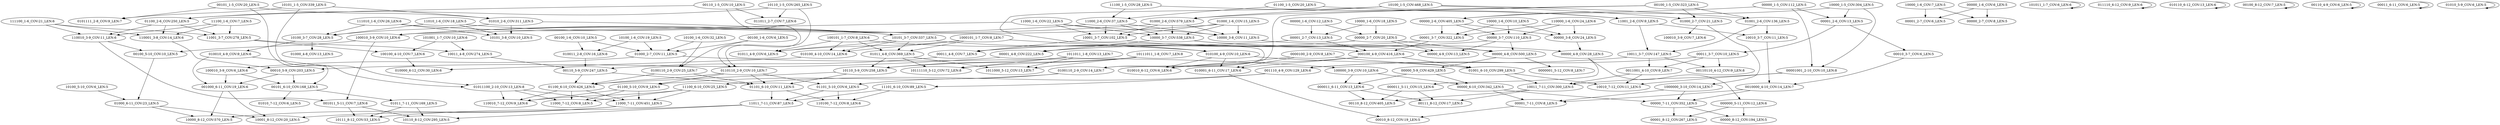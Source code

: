 digraph G {
    "010010_4-9_COV:9_LEN:6" -> "001000_6-11_COV:19_LEN:6";
    "010010_4-9_COV:9_LEN:6" -> "00101_6-10_COV:168_LEN:5";
    "010100_4-10_COV:14_LEN:6" -> "010000_6-12_COV:30_LEN:6";
    "001000_6-11_COV:19_LEN:6" -> "10001_8-12_COV:20_LEN:5";
    "001000_6-11_COV:19_LEN:6" -> "10000_8-12_COV:570_LEN:5";
    "00110_1-5_COV:10_LEN:5" -> "01100_2-6_COV:250_LEN:5";
    "00110_1-5_COV:10_LEN:5" -> "0110110_2-9_COV:10_LEN:7";
    "00110_1-5_COV:10_LEN:5" -> "011011_2-7_COV:7_LEN:6";
    "01000_2-6_COV:579_LEN:5" -> "10001_3-7_COV:102_LEN:5";
    "01000_2-6_COV:579_LEN:5" -> "100010_3-9_COV:10_LEN:6";
    "01000_2-6_COV:579_LEN:5" -> "10000_3-7_COV:538_LEN:5";
    "01000_2-6_COV:579_LEN:5" -> "10000_3-8_COV:11_LEN:5";
    "10100_1-6_COV:19_LEN:5" -> "010011_2-8_COV:16_LEN:6";
    "10100_1-6_COV:19_LEN:5" -> "01000_2-7_COV:11_LEN:5";
    "01000_6-11_COV:23_LEN:5" -> "10001_8-12_COV:20_LEN:5";
    "01000_6-11_COV:23_LEN:5" -> "10000_8-12_COV:570_LEN:5";
    "10000_1-6_COV:7_LEN:5" -> "00001_2-7_COV:6_LEN:5";
    "10000_1-6_COV:7_LEN:5" -> "00000_2-7_COV:8_LEN:5";
    "1000000_3-10_COV:14_LEN:7" -> "00000_7-11_COV:352_LEN:5";
    "1000000_3-10_COV:14_LEN:7" -> "00001_7-11_COV:8_LEN:5";
    "00001_2-6_COV:13_LEN:5" -> "00011_3-7_COV:10_LEN:5";
    "00001_2-6_COV:13_LEN:5" -> "00010_3-7_COV:6_LEN:5";
    "00000_5-9_COV:429_LEN:5" -> "00000_6-10_COV:342_LEN:5";
    "00000_5-9_COV:429_LEN:5" -> "000011_6-11_COV:13_LEN:6";
    "01100_2-6_COV:250_LEN:5" -> "110001_3-8_COV:14_LEN:6";
    "01100_2-6_COV:250_LEN:5" -> "110010_3-9_COV:11_LEN:6";
    "01100_2-6_COV:250_LEN:5" -> "11001_3-7_COV:278_LEN:5";
    "00000_1-6_COV:12_LEN:5" -> "00001_2-7_COV:13_LEN:5";
    "00000_1-6_COV:12_LEN:5" -> "00000_2-7_COV:20_LEN:5";
    "00100_1-6_COV:10_LEN:5" -> "010011_2-8_COV:16_LEN:6";
    "00100_1-6_COV:10_LEN:5" -> "01000_2-7_COV:11_LEN:5";
    "00101_6-10_COV:168_LEN:5" -> "01010_7-12_COV:6_LEN:5";
    "00101_6-10_COV:168_LEN:5" -> "01011_7-11_COV:169_LEN:5";
    "0000100_2-9_COV:8_LEN:7" -> "010010_6-12_COV:6_LEN:6";
    "0000100_2-9_COV:8_LEN:7" -> "01001_6-10_COV:299_LEN:5";
    "0000100_2-9_COV:8_LEN:7" -> "010001_6-11_COV:17_LEN:6";
    "00011_3-7_COV:10_LEN:5" -> "00110110_4-12_COV:9_LEN:8";
    "00011_3-7_COV:10_LEN:5" -> "001110_4-9_COV:129_LEN:6";
    "00011_3-7_COV:10_LEN:5" -> "0011001_4-10_COV:9_LEN:7";
    "10100_1-5_COV:468_LEN:5" -> "01000_2-6_COV:579_LEN:5";
    "10100_1-5_COV:468_LEN:5" -> "01001_2-6_COV:136_LEN:5";
    "10100_1-5_COV:468_LEN:5" -> "0100110_2-9_COV:14_LEN:7";
    "10100_1-5_COV:468_LEN:5" -> "01000_2-7_COV:21_LEN:5";
    "100000_3-9_COV:10_LEN:6" -> "00000_6-10_COV:342_LEN:5";
    "100000_3-9_COV:10_LEN:6" -> "000011_6-11_COV:13_LEN:6";
    "00100_1-5_COV:323_LEN:5" -> "01000_2-6_COV:579_LEN:5";
    "00100_1-5_COV:323_LEN:5" -> "01001_2-6_COV:136_LEN:5";
    "00100_1-5_COV:323_LEN:5" -> "0100110_2-9_COV:14_LEN:7";
    "00100_1-5_COV:323_LEN:5" -> "01000_2-7_COV:21_LEN:5";
    "101011_1-7_COV:6_LEN:6" -> "101011_1-7_COV:6_LEN:6";
    "11001_2-6_COV:9_LEN:5" -> "10010_3-7_COV:11_LEN:5";
    "11001_2-6_COV:9_LEN:5" -> "10011_3-7_COV:147_LEN:5";
    "10000_1-5_COV:304_LEN:5" -> "00001_2-6_COV:13_LEN:5";
    "10000_1-5_COV:304_LEN:5" -> "00001001_2-10_COV:10_LEN:8";
    "10000_1-5_COV:304_LEN:5" -> "00000_2-6_COV:405_LEN:5";
    "10100_5-10_COV:6_LEN:5" -> "01000_6-11_COV:23_LEN:5";
    "1011011_1-8_COV:13_LEN:7" -> "10111110_5-12_COV:72_LEN:8";
    "1011011_1-8_COV:13_LEN:7" -> "1011000_5-12_COV:13_LEN:7";
    "1011011_1-8_COV:13_LEN:7" -> "10110_5-9_COV:258_LEN:5";
    "00000_6-10_COV:342_LEN:5" -> "00000_7-11_COV:352_LEN:5";
    "00000_6-10_COV:342_LEN:5" -> "00001_7-11_COV:8_LEN:5";
    "00100_1-6_COV:6_LEN:5" -> "0100110_2-9_COV:25_LEN:7";
    "00100_1-6_COV:6_LEN:5" -> "01000_2-7_COV:11_LEN:5";
    "110000_1-6_COV:24_LEN:6" -> "00001_3-7_COV:322_LEN:5";
    "110000_1-6_COV:24_LEN:6" -> "00000_3-7_COV:110_LEN:5";
    "110000_1-6_COV:24_LEN:6" -> "00000_3-8_COV:24_LEN:5";
    "10000_1-6_COV:10_LEN:5" -> "00001_3-7_COV:322_LEN:5";
    "10000_1-6_COV:10_LEN:5" -> "00000_3-7_COV:110_LEN:5";
    "10000_1-6_COV:10_LEN:5" -> "00000_3-8_COV:24_LEN:5";
    "11101_6-10_COV:89_LEN:5" -> "110100_7-12_COV:8_LEN:6";
    "11101_6-10_COV:89_LEN:5" -> "11011_7-11_COV:87_LEN:5";
    "000100_4-9_COV:416_LEN:6" -> "010010_6-12_COV:6_LEN:6";
    "000100_4-9_COV:416_LEN:6" -> "01001_6-10_COV:299_LEN:5";
    "000100_4-9_COV:416_LEN:6" -> "010001_6-11_COV:17_LEN:6";
    "0100110_2-9_COV:25_LEN:7" -> "01101_6-10_COV:11_LEN:5";
    "0100110_2-9_COV:25_LEN:7" -> "01100_6-10_COV:426_LEN:5";
    "10011_4-8_COV:274_LEN:5" -> "00110_5-9_COV:247_LEN:5";
    "00001001_2-10_COV:10_LEN:8" -> "10010_7-12_COV:11_LEN:5";
    "00001001_2-10_COV:10_LEN:8" -> "10011_7-11_COV:300_LEN:5";
    "00001_2-7_COV:13_LEN:5" -> "000100_4-9_COV:416_LEN:6";
    "00001_2-7_COV:13_LEN:5" -> "00011_4-8_COV:7_LEN:5";
    "00001_4-8_COV:222_LEN:5" -> "00010_5-9_COV:203_LEN:5";
    "10000_1-6_COV:18_LEN:5" -> "00001_2-7_COV:13_LEN:5";
    "10000_1-6_COV:18_LEN:5" -> "00000_2-7_COV:20_LEN:5";
    "00001_3-7_COV:322_LEN:5" -> "000100_4-9_COV:416_LEN:6";
    "00001_3-7_COV:322_LEN:5" -> "00011_4-8_COV:7_LEN:5";
    "110001_3-8_COV:14_LEN:6" -> "00010_5-9_COV:203_LEN:5";
    "00000_7-11_COV:352_LEN:5" -> "00001_8-12_COV:267_LEN:5";
    "00000_7-11_COV:352_LEN:5" -> "00000_8-12_COV:194_LEN:5";
    "011110_6-12_COV:9_LEN:6" -> "011110_6-12_COV:9_LEN:6";
    "10001_3-7_COV:102_LEN:5" -> "000100_4-9_COV:416_LEN:6";
    "10001_3-7_COV:102_LEN:5" -> "00011_4-8_COV:7_LEN:5";
    "01010_2-6_COV:311_LEN:5" -> "10101_3-7_COV:337_LEN:5";
    "01010_2-6_COV:311_LEN:5" -> "10101_3-8_COV:10_LEN:5";
    "01010_2-6_COV:311_LEN:5" -> "10100_3-7_COV:28_LEN:5";
    "010110_6-12_COV:13_LEN:6" -> "010110_6-12_COV:13_LEN:6";
    "11100_1-6_COV:7_LEN:5" -> "110001_3-8_COV:14_LEN:6";
    "11100_1-6_COV:7_LEN:5" -> "110010_3-9_COV:11_LEN:6";
    "11100_1-6_COV:7_LEN:5" -> "11001_3-7_COV:278_LEN:5";
    "0110110_2-9_COV:10_LEN:7" -> "01101_6-10_COV:11_LEN:5";
    "0110110_2-9_COV:10_LEN:7" -> "01100_6-10_COV:426_LEN:5";
    "10010_3-7_COV:11_LEN:5" -> "0010000_4-10_COV:14_LEN:7";
    "01101_5-10_COV:6_LEN:5" -> "110100_7-12_COV:8_LEN:6";
    "01101_5-10_COV:6_LEN:5" -> "11011_7-11_COV:87_LEN:5";
    "010100_4-9_COV:10_LEN:6" -> "010010_6-12_COV:6_LEN:6";
    "010100_4-9_COV:10_LEN:6" -> "01001_6-10_COV:299_LEN:5";
    "010100_4-9_COV:10_LEN:6" -> "010001_6-11_COV:17_LEN:6";
    "000011_6-11_COV:13_LEN:6" -> "00110_8-12_COV:405_LEN:5";
    "000011_6-11_COV:13_LEN:6" -> "00111_8-12_COV:17_LEN:5";
    "100010_3-9_COV:10_LEN:6" -> "00100_5-10_COV:10_LEN:5";
    "100010_3-9_COV:10_LEN:6" -> "001011_5-11_COV:7_LEN:6";
    "01011100_2-10_COV:13_LEN:8" -> "11000_7-11_COV:451_LEN:5";
    "01011100_2-10_COV:13_LEN:8" -> "11000_7-12_COV:8_LEN:5";
    "01011100_2-10_COV:13_LEN:8" -> "110010_7-12_COV:9_LEN:6";
    "01001_2-6_COV:136_LEN:5" -> "10010_3-7_COV:11_LEN:5";
    "01001_2-6_COV:136_LEN:5" -> "10011_3-7_COV:147_LEN:5";
    "10101_3-7_COV:337_LEN:5" -> "010100_4-10_COV:14_LEN:6";
    "10101_3-7_COV:337_LEN:5" -> "010100_4-9_COV:10_LEN:6";
    "10101_3-7_COV:337_LEN:5" -> "01011_4-9_COV:6_LEN:5";
    "10101_3-7_COV:337_LEN:5" -> "01011_4-8_COV:369_LEN:5";
    "00000_2-6_COV:405_LEN:5" -> "00001_3-7_COV:322_LEN:5";
    "00000_2-6_COV:405_LEN:5" -> "00000_3-7_COV:110_LEN:5";
    "00000_2-6_COV:405_LEN:5" -> "00000_3-8_COV:24_LEN:5";
    "0010000_4-10_COV:14_LEN:7" -> "00000_7-11_COV:352_LEN:5";
    "0010000_4-10_COV:14_LEN:7" -> "00001_7-11_COV:8_LEN:5";
    "01101_6-10_COV:11_LEN:5" -> "110100_7-12_COV:8_LEN:6";
    "01101_6-10_COV:11_LEN:5" -> "11011_7-11_COV:87_LEN:5";
    "10011_7-11_COV:300_LEN:5" -> "00110_8-12_COV:405_LEN:5";
    "10011_7-11_COV:300_LEN:5" -> "00111_8-12_COV:17_LEN:5";
    "111010_1-6_COV:26_LEN:6" -> "10101_3-7_COV:337_LEN:5";
    "111010_1-6_COV:26_LEN:6" -> "10101_3-8_COV:10_LEN:5";
    "111010_1-6_COV:26_LEN:6" -> "10100_3-7_COV:28_LEN:5";
    "00010_3-7_COV:6_LEN:5" -> "0010000_4-10_COV:14_LEN:7";
    "10110_1-5_COV:265_LEN:5" -> "01100_2-6_COV:250_LEN:5";
    "10110_1-5_COV:265_LEN:5" -> "0110110_2-9_COV:10_LEN:7";
    "10110_1-5_COV:265_LEN:5" -> "011011_2-7_COV:7_LEN:6";
    "00101_1-5_COV:20_LEN:5" -> "01010_2-6_COV:311_LEN:5";
    "00101_1-5_COV:20_LEN:5" -> "01011100_2-10_COV:13_LEN:8";
    "00101_1-5_COV:20_LEN:5" -> "0101111_2-8_COV:9_LEN:7";
    "001110_4-9_COV:129_LEN:6" -> "11101_6-10_COV:89_LEN:5";
    "001110_4-9_COV:129_LEN:6" -> "11100_6-10_COV:25_LEN:5";
    "11000_1-6_COV:22_LEN:5" -> "10001_3-7_COV:102_LEN:5";
    "11000_1-6_COV:22_LEN:5" -> "100010_3-9_COV:10_LEN:6";
    "11000_1-6_COV:22_LEN:5" -> "10000_3-7_COV:538_LEN:5";
    "11000_1-6_COV:22_LEN:5" -> "10000_3-8_COV:11_LEN:5";
    "11000_7-11_COV:451_LEN:5" -> "10001_8-12_COV:20_LEN:5";
    "11000_7-11_COV:451_LEN:5" -> "10000_8-12_COV:570_LEN:5";
    "10111011_1-8_COV:7_LEN:8" -> "10111110_5-12_COV:72_LEN:8";
    "10111011_1-8_COV:7_LEN:8" -> "1011000_5-12_COV:13_LEN:7";
    "10111011_1-8_COV:7_LEN:8" -> "10110_5-9_COV:258_LEN:5";
    "00100_8-12_COV:7_LEN:5" -> "00100_8-12_COV:7_LEN:5";
    "00000_4-9_COV:28_LEN:5" -> "000000_5-11_COV:12_LEN:6";
    "00000_4-9_COV:28_LEN:5" -> "000011_5-11_COV:15_LEN:6";
    "0100110_2-9_COV:14_LEN:7" -> "01101_5-10_COV:6_LEN:5";
    "0100110_2-9_COV:14_LEN:7" -> "01100_5-10_COV:9_LEN:5";
    "10100_1-6_COV:32_LEN:5" -> "0100110_2-9_COV:25_LEN:7";
    "10100_1-6_COV:32_LEN:5" -> "01000_2-7_COV:11_LEN:5";
    "01001_6-10_COV:299_LEN:5" -> "10010_7-12_COV:11_LEN:5";
    "01001_6-10_COV:299_LEN:5" -> "10011_7-11_COV:300_LEN:5";
    "00011_4-8_COV:7_LEN:5" -> "00110_5-9_COV:247_LEN:5";
    "11100_1-5_COV:28_LEN:5" -> "11001_2-6_COV:9_LEN:5";
    "11100_1-5_COV:28_LEN:5" -> "11000_2-6_COV:37_LEN:5";
    "00000_1-5_COV:112_LEN:5" -> "00001_2-6_COV:13_LEN:5";
    "00000_1-5_COV:112_LEN:5" -> "00001001_2-10_COV:10_LEN:8";
    "00000_1-5_COV:112_LEN:5" -> "00000_2-6_COV:405_LEN:5";
    "00100_5-10_COV:10_LEN:5" -> "01000_6-11_COV:23_LEN:5";
    "11011_7-11_COV:87_LEN:5" -> "10111_8-12_COV:53_LEN:5";
    "11011_7-11_COV:87_LEN:5" -> "10110_8-12_COV:295_LEN:5";
    "10101_1-5_COV:339_LEN:5" -> "01010_2-6_COV:311_LEN:5";
    "10101_1-5_COV:339_LEN:5" -> "01011100_2-10_COV:13_LEN:8";
    "10101_1-5_COV:339_LEN:5" -> "0101111_2-8_COV:9_LEN:7";
    "001011_5-11_COV:7_LEN:6" -> "10111_8-12_COV:53_LEN:5";
    "001011_5-11_COV:7_LEN:6" -> "10110_8-12_COV:295_LEN:5";
    "1000101_1-7_COV:8_LEN:7" -> "010100_4-10_COV:14_LEN:6";
    "1000101_1-7_COV:8_LEN:7" -> "010100_4-9_COV:10_LEN:6";
    "1000101_1-7_COV:8_LEN:7" -> "01011_4-9_COV:6_LEN:5";
    "1000101_1-7_COV:8_LEN:7" -> "01011_4-8_COV:369_LEN:5";
    "10000_3-7_COV:538_LEN:5" -> "00001_4-8_COV:222_LEN:5";
    "10000_3-7_COV:538_LEN:5" -> "00000_4-9_COV:13_LEN:5";
    "10000_3-7_COV:538_LEN:5" -> "00000_4-8_COV:500_LEN:5";
    "11000_2-6_COV:37_LEN:5" -> "10001_3-7_COV:102_LEN:5";
    "11000_2-6_COV:37_LEN:5" -> "100010_3-9_COV:10_LEN:6";
    "11000_2-6_COV:37_LEN:5" -> "10000_3-7_COV:538_LEN:5";
    "11000_2-6_COV:37_LEN:5" -> "10000_3-8_COV:11_LEN:5";
    "01011_7-11_COV:169_LEN:5" -> "10111_8-12_COV:53_LEN:5";
    "01011_7-11_COV:169_LEN:5" -> "10110_8-12_COV:295_LEN:5";
    "00010_5-9_COV:203_LEN:5" -> "001000_6-11_COV:19_LEN:6";
    "00010_5-9_COV:203_LEN:5" -> "00101_6-10_COV:168_LEN:5";
    "0011001_4-10_COV:9_LEN:7" -> "10010_7-12_COV:11_LEN:5";
    "0011001_4-10_COV:9_LEN:7" -> "10011_7-11_COV:300_LEN:5";
    "110010_3-9_COV:11_LEN:6" -> "00100_5-10_COV:10_LEN:5";
    "110010_3-9_COV:11_LEN:6" -> "001011_5-11_COV:7_LEN:6";
    "10110_5-9_COV:258_LEN:5" -> "01101_6-10_COV:11_LEN:5";
    "10110_5-9_COV:258_LEN:5" -> "01100_6-10_COV:426_LEN:5";
    "11100_6-10_COV:25_LEN:5" -> "11000_7-11_COV:451_LEN:5";
    "11100_6-10_COV:25_LEN:5" -> "11000_7-12_COV:8_LEN:5";
    "11100_6-10_COV:25_LEN:5" -> "110010_7-12_COV:9_LEN:6";
    "10011_3-7_COV:147_LEN:5" -> "00110110_4-12_COV:9_LEN:8";
    "10011_3-7_COV:147_LEN:5" -> "001110_4-9_COV:129_LEN:6";
    "10011_3-7_COV:147_LEN:5" -> "0011001_4-10_COV:9_LEN:7";
    "01100_5-10_COV:9_LEN:5" -> "11000_7-11_COV:451_LEN:5";
    "01100_5-10_COV:9_LEN:5" -> "11000_7-12_COV:8_LEN:5";
    "01100_5-10_COV:9_LEN:5" -> "110010_7-12_COV:9_LEN:6";
    "00000_4-8_COV:500_LEN:5" -> "00000_5-9_COV:429_LEN:5";
    "00000_4-8_COV:500_LEN:5" -> "0000001_5-12_COV:8_LEN:7";
    "00000_2-7_COV:20_LEN:5" -> "00001_4-8_COV:222_LEN:5";
    "00000_2-7_COV:20_LEN:5" -> "00000_4-9_COV:13_LEN:5";
    "00000_2-7_COV:20_LEN:5" -> "00000_4-8_COV:500_LEN:5";
    "00000_3-7_COV:110_LEN:5" -> "00001_4-8_COV:222_LEN:5";
    "00000_3-7_COV:110_LEN:5" -> "00000_4-9_COV:13_LEN:5";
    "00000_3-7_COV:110_LEN:5" -> "00000_4-8_COV:500_LEN:5";
    "010011_2-8_COV:16_LEN:6" -> "00110_5-9_COV:247_LEN:5";
    "000000_5-11_COV:12_LEN:6" -> "00001_8-12_COV:267_LEN:5";
    "000000_5-11_COV:12_LEN:6" -> "00000_8-12_COV:194_LEN:5";
    "000011_5-11_COV:15_LEN:6" -> "00110_8-12_COV:405_LEN:5";
    "000011_5-11_COV:15_LEN:6" -> "00111_8-12_COV:17_LEN:5";
    "00001_7-11_COV:8_LEN:5" -> "00010_8-12_COV:19_LEN:5";
    "010001_6-11_COV:17_LEN:6" -> "00010_8-12_COV:19_LEN:5";
    "00110_4-9_COV:6_LEN:5" -> "00110_4-9_COV:6_LEN:5";
    "0110110_2-9_COV:10_LEN:7" -> "01101_5-10_COV:6_LEN:5";
    "0110110_2-9_COV:10_LEN:7" -> "01100_5-10_COV:9_LEN:5";
    "10100_3-7_COV:28_LEN:5" -> "010010_4-9_COV:9_LEN:6";
    "10100_3-7_COV:28_LEN:5" -> "01000_4-8_COV:13_LEN:5";
    "100100_4-10_COV:7_LEN:6" -> "010000_6-12_COV:30_LEN:6";
    "111100_1-6_COV:21_LEN:6" -> "110001_3-8_COV:14_LEN:6";
    "111100_1-6_COV:21_LEN:6" -> "110010_3-9_COV:11_LEN:6";
    "111100_1-6_COV:21_LEN:6" -> "11001_3-7_COV:278_LEN:5";
    "01000_1-6_COV:15_LEN:5" -> "10001_3-7_COV:102_LEN:5";
    "01000_1-6_COV:15_LEN:5" -> "100010_3-9_COV:10_LEN:6";
    "01000_1-6_COV:15_LEN:5" -> "10000_3-7_COV:538_LEN:5";
    "01000_1-6_COV:15_LEN:5" -> "10000_3-8_COV:11_LEN:5";
    "11001_3-7_COV:278_LEN:5" -> "10011_4-8_COV:274_LEN:5";
    "11001_3-7_COV:278_LEN:5" -> "100100_4-10_COV:7_LEN:6";
    "11010_1-6_COV:18_LEN:5" -> "10101_3-7_COV:337_LEN:5";
    "11010_1-6_COV:18_LEN:5" -> "10101_3-8_COV:10_LEN:5";
    "11010_1-6_COV:18_LEN:5" -> "10100_3-7_COV:28_LEN:5";
    "100101_1-7_COV:8_LEN:6" -> "010100_4-10_COV:14_LEN:6";
    "100101_1-7_COV:8_LEN:6" -> "010100_4-9_COV:10_LEN:6";
    "100101_1-7_COV:8_LEN:6" -> "01011_4-9_COV:6_LEN:5";
    "100101_1-7_COV:8_LEN:6" -> "01011_4-8_COV:369_LEN:5";
    "00000_3-8_COV:24_LEN:5" -> "00000_4-9_COV:28_LEN:5";
    "01100_6-10_COV:426_LEN:5" -> "11000_7-11_COV:451_LEN:5";
    "01100_6-10_COV:426_LEN:5" -> "11000_7-12_COV:8_LEN:5";
    "01100_6-10_COV:426_LEN:5" -> "110010_7-12_COV:9_LEN:6";
    "10000_3-8_COV:11_LEN:5" -> "00000_4-9_COV:28_LEN:5";
    "01000_2-7_COV:11_LEN:5" -> "100000_3-9_COV:10_LEN:6";
    "01000_2-7_COV:11_LEN:5" -> "100010_3-9_COV:6_LEN:6";
    "00011_6-11_COV:6_LEN:5" -> "00011_6-11_COV:6_LEN:5";
    "01000_2-7_COV:21_LEN:5" -> "100010_3-9_COV:7_LEN:6";
    "01000_2-7_COV:21_LEN:5" -> "1000000_3-10_COV:14_LEN:7";
    "101001_1-7_COV:10_LEN:6" -> "10011_4-8_COV:274_LEN:5";
    "101001_1-7_COV:10_LEN:6" -> "100100_4-10_COV:7_LEN:6";
    "01011_4-8_COV:369_LEN:5" -> "10111110_5-12_COV:72_LEN:8";
    "01011_4-8_COV:369_LEN:5" -> "1011000_5-12_COV:13_LEN:7";
    "01011_4-8_COV:369_LEN:5" -> "10110_5-9_COV:258_LEN:5";
    "00110_5-9_COV:247_LEN:5" -> "01101_6-10_COV:11_LEN:5";
    "00110_5-9_COV:247_LEN:5" -> "01100_6-10_COV:426_LEN:5";
    "00000_1-6_COV:6_LEN:5" -> "00001_2-7_COV:6_LEN:5";
    "00000_1-6_COV:6_LEN:5" -> "00000_2-7_COV:8_LEN:5";
    "01100_1-5_COV:20_LEN:5" -> "11001_2-6_COV:9_LEN:5";
    "01100_1-5_COV:20_LEN:5" -> "11000_2-6_COV:37_LEN:5";
    "100010_3-9_COV:6_LEN:6" -> "001000_6-11_COV:19_LEN:6";
    "100010_3-9_COV:6_LEN:6" -> "00101_6-10_COV:168_LEN:5";
    "01010_5-9_COV:6_LEN:5" -> "01010_5-9_COV:6_LEN:5";
}
